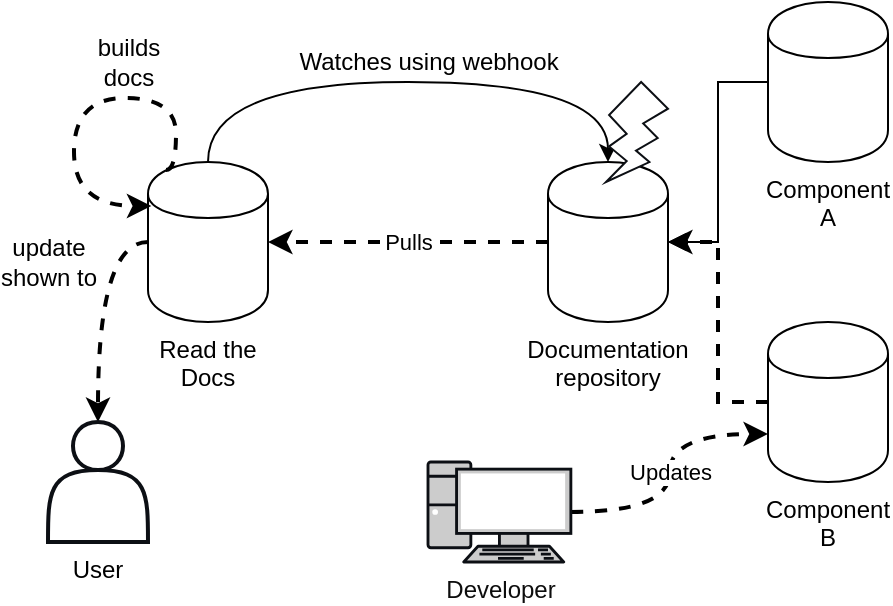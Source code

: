 <mxfile version="12.6.6" type="device"><diagram id="zlncNJC9gVnMHqVVwd9m" name="Page-1"><mxGraphModel dx="592" dy="822" grid="1" gridSize="10" guides="1" tooltips="1" connect="1" arrows="1" fold="1" page="1" pageScale="1" pageWidth="1169" pageHeight="827" math="0" shadow="0"><root><mxCell id="0"/><mxCell id="1" parent="0"/><mxCell id="aizq8rb3mkpLbHLedgZr-17" style="edgeStyle=orthogonalEdgeStyle;orthogonalLoop=1;jettySize=auto;html=1;entryX=0.5;entryY=0;entryDx=0;entryDy=0;curved=1;" edge="1" parent="1" source="aizq8rb3mkpLbHLedgZr-1" target="aizq8rb3mkpLbHLedgZr-3"><mxGeometry relative="1" as="geometry"><Array as="points"><mxPoint x="190" y="280"/><mxPoint x="390" y="280"/></Array></mxGeometry></mxCell><mxCell id="aizq8rb3mkpLbHLedgZr-18" value="Watches using webhook" style="text;html=1;align=center;verticalAlign=middle;resizable=0;points=[];labelBackgroundColor=#ffffff;" vertex="1" connectable="0" parent="aizq8rb3mkpLbHLedgZr-17"><mxGeometry x="0.229" y="-2" relative="1" as="geometry"><mxPoint x="-22" y="-12" as="offset"/></mxGeometry></mxCell><mxCell id="aizq8rb3mkpLbHLedgZr-36" style="edgeStyle=orthogonalEdgeStyle;orthogonalLoop=1;jettySize=auto;html=1;exitX=0;exitY=0.5;exitDx=0;exitDy=0;strokeColor=#000000;strokeWidth=2;entryX=0.5;entryY=0;entryDx=0;entryDy=0;curved=1;dashed=1;" edge="1" parent="1" source="aizq8rb3mkpLbHLedgZr-1" target="aizq8rb3mkpLbHLedgZr-33"><mxGeometry relative="1" as="geometry"><mxPoint x="130" y="430" as="targetPoint"/></mxGeometry></mxCell><mxCell id="aizq8rb3mkpLbHLedgZr-38" value="&lt;div&gt;update &lt;br&gt;&lt;/div&gt;&lt;div&gt;shown to&lt;/div&gt;" style="text;html=1;align=center;verticalAlign=middle;resizable=0;points=[];labelBackgroundColor=#ffffff;" vertex="1" connectable="0" parent="aizq8rb3mkpLbHLedgZr-36"><mxGeometry x="-0.103" y="2" relative="1" as="geometry"><mxPoint x="-27.02" y="-16.46" as="offset"/></mxGeometry></mxCell><mxCell id="aizq8rb3mkpLbHLedgZr-1" value="Read the Docs" style="shape=cylinder;whiteSpace=wrap;html=1;boundedLbl=1;backgroundOutline=1;labelPosition=center;verticalLabelPosition=bottom;align=center;verticalAlign=top;" vertex="1" parent="1"><mxGeometry x="160" y="320" width="60" height="80" as="geometry"/></mxCell><mxCell id="aizq8rb3mkpLbHLedgZr-11" style="edgeStyle=orthogonalEdgeStyle;rounded=0;orthogonalLoop=1;jettySize=auto;html=1;exitX=0;exitY=0.5;exitDx=0;exitDy=0;" edge="1" parent="1" source="aizq8rb3mkpLbHLedgZr-5" target="aizq8rb3mkpLbHLedgZr-3"><mxGeometry relative="1" as="geometry"/></mxCell><mxCell id="aizq8rb3mkpLbHLedgZr-13" style="edgeStyle=orthogonalEdgeStyle;rounded=0;orthogonalLoop=1;jettySize=auto;html=1;exitX=0;exitY=0.5;exitDx=0;exitDy=0;dashed=1;strokeWidth=2;strokeColor=#000000;" edge="1" parent="1" source="aizq8rb3mkpLbHLedgZr-12" target="aizq8rb3mkpLbHLedgZr-3"><mxGeometry relative="1" as="geometry"/></mxCell><mxCell id="aizq8rb3mkpLbHLedgZr-16" value="Pulls" style="edgeStyle=orthogonalEdgeStyle;rounded=0;orthogonalLoop=1;jettySize=auto;html=1;entryX=1;entryY=0.5;entryDx=0;entryDy=0;dashed=1;strokeWidth=2;strokeColor=#000000;" edge="1" parent="1" source="aizq8rb3mkpLbHLedgZr-3" target="aizq8rb3mkpLbHLedgZr-1"><mxGeometry relative="1" as="geometry"/></mxCell><mxCell id="aizq8rb3mkpLbHLedgZr-3" value="&lt;div&gt;Documentation&lt;/div&gt;&lt;div&gt;repository&lt;br&gt;&lt;/div&gt;" style="shape=cylinder;whiteSpace=wrap;html=1;boundedLbl=1;backgroundOutline=1;labelPosition=center;verticalLabelPosition=bottom;align=center;verticalAlign=top;" vertex="1" parent="1"><mxGeometry x="360" y="320" width="60" height="80" as="geometry"/></mxCell><mxCell id="aizq8rb3mkpLbHLedgZr-5" value="&lt;div&gt;Component A&lt;/div&gt;" style="shape=cylinder;whiteSpace=wrap;html=1;boundedLbl=1;backgroundOutline=1;labelPosition=center;verticalLabelPosition=bottom;align=center;verticalAlign=top;" vertex="1" parent="1"><mxGeometry x="470" y="240" width="60" height="80" as="geometry"/></mxCell><mxCell id="aizq8rb3mkpLbHLedgZr-12" value="Component B " style="shape=cylinder;whiteSpace=wrap;html=1;boundedLbl=1;backgroundOutline=1;labelPosition=center;verticalLabelPosition=bottom;align=center;verticalAlign=top;" vertex="1" parent="1"><mxGeometry x="470" y="400" width="60" height="80" as="geometry"/></mxCell><mxCell id="aizq8rb3mkpLbHLedgZr-20" value="Updates" style="edgeStyle=orthogonalEdgeStyle;curved=1;orthogonalLoop=1;jettySize=auto;html=1;entryX=0;entryY=0.7;entryDx=0;entryDy=0;dashed=1;strokeColor=#000000;strokeWidth=2;" edge="1" parent="1" source="aizq8rb3mkpLbHLedgZr-19" target="aizq8rb3mkpLbHLedgZr-12"><mxGeometry relative="1" as="geometry"/></mxCell><mxCell id="aizq8rb3mkpLbHLedgZr-19" value="&lt;font color=&quot;#0D0D0D&quot;&gt;Developer&lt;/font&gt;" style="fontColor=#0066CC;verticalAlign=top;verticalLabelPosition=bottom;labelPosition=center;align=center;html=1;outlineConnect=0;fillColor=#CCCCCC;strokeColor=#0C0F14;gradientColor=none;gradientDirection=north;strokeWidth=2;shape=mxgraph.networks.pc;" vertex="1" parent="1"><mxGeometry x="300.0" y="470" width="71.43" height="50" as="geometry"/></mxCell><mxCell id="aizq8rb3mkpLbHLedgZr-28" value="" style="verticalLabelPosition=bottom;verticalAlign=top;html=1;shape=mxgraph.basic.flash;strokeColor=#0C0F14;" vertex="1" parent="1"><mxGeometry x="389" y="280" width="31" height="50" as="geometry"/></mxCell><mxCell id="aizq8rb3mkpLbHLedgZr-33" value="User" style="shape=actor;whiteSpace=wrap;html=1;strokeColor=#0C0F14;strokeWidth=2;labelPosition=center;verticalLabelPosition=bottom;align=center;verticalAlign=top;" vertex="1" parent="1"><mxGeometry x="110" y="450" width="50" height="60" as="geometry"/></mxCell><mxCell id="aizq8rb3mkpLbHLedgZr-39" style="edgeStyle=orthogonalEdgeStyle;curved=1;orthogonalLoop=1;jettySize=auto;html=1;exitX=0.15;exitY=0.05;exitDx=0;exitDy=0;exitPerimeter=0;entryX=0.028;entryY=0.275;entryDx=0;entryDy=0;entryPerimeter=0;strokeColor=#000000;strokeWidth=2;dashed=1;" edge="1" parent="1" source="aizq8rb3mkpLbHLedgZr-1" target="aizq8rb3mkpLbHLedgZr-1"><mxGeometry relative="1" as="geometry"><Array as="points"><mxPoint x="174" y="324"/><mxPoint x="174" y="288"/><mxPoint x="123" y="288"/><mxPoint x="123" y="342"/></Array></mxGeometry></mxCell><mxCell id="aizq8rb3mkpLbHLedgZr-40" value="&lt;div&gt;builds&lt;/div&gt;&lt;div&gt;docs&lt;br&gt;&lt;/div&gt;" style="text;html=1;align=center;verticalAlign=middle;resizable=0;points=[];labelBackgroundColor=#ffffff;" vertex="1" connectable="0" parent="aizq8rb3mkpLbHLedgZr-39"><mxGeometry x="-0.181" y="-1" relative="1" as="geometry"><mxPoint x="10.43" y="-17" as="offset"/></mxGeometry></mxCell></root></mxGraphModel></diagram></mxfile>